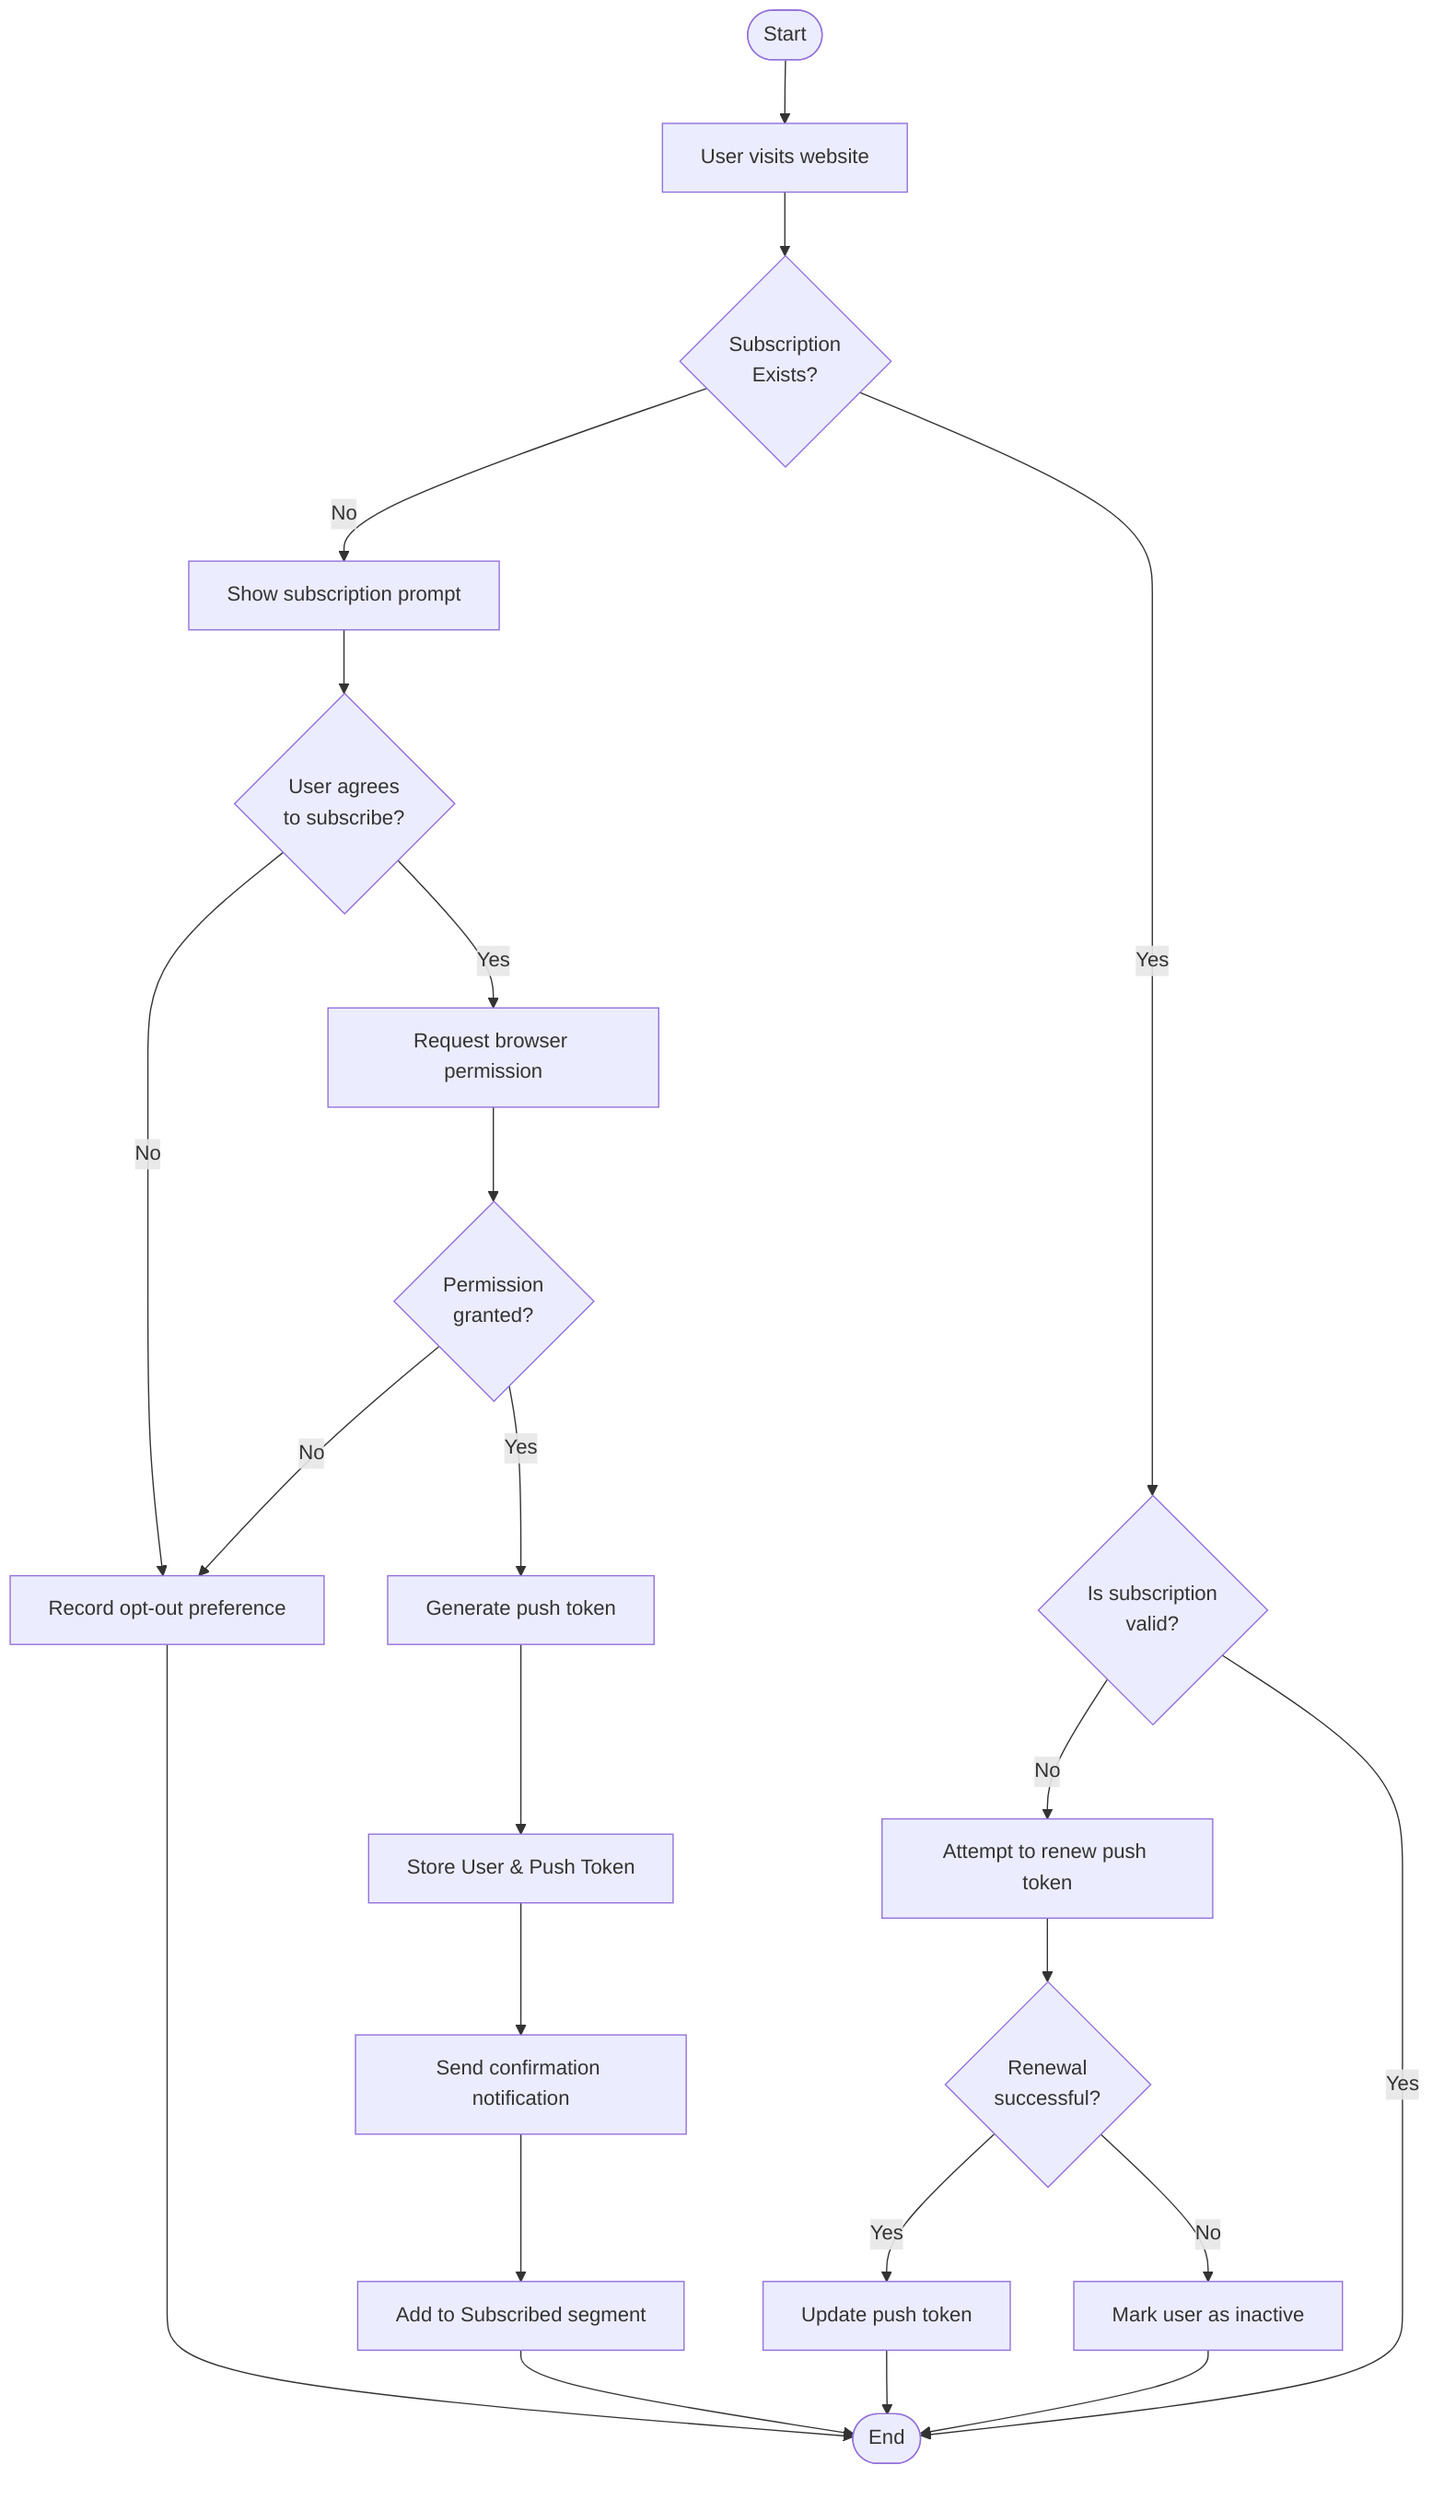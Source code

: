 flowchart TD
    start([Start]) --> userVisit[User visits website]
    userVisit --> checkSub{Subscription\nExists?}
    
    checkSub -->|No| promptSub[Show subscription prompt]
    checkSub -->|Yes| checkValid{Is subscription\nvalid?}
    
    promptSub --> userAgree{User agrees\nto subscribe?}
    userAgree -->|No| denyRecord[Record opt-out preference]
    userAgree -->|Yes| requestPerm[Request browser permission]
    
    requestPerm --> permGranted{Permission\ngranted?}
    permGranted -->|No| denyRecord
    permGranted -->|Yes| genToken[Generate push token]
    
    genToken --> storeUser[Store User & Push Token]
    storeUser --> sendConfirm[Send confirmation notification]
    sendConfirm --> tagUser[Add to Subscribed segment]
    
    checkValid -->|No| renewToken[Attempt to renew push token]
    renewToken --> renewSuccess{Renewal\nsuccessful?}
    renewSuccess -->|Yes| updateToken[Update push token]
    renewSuccess -->|No| inactivateUser[Mark user as inactive]
    
    checkValid -->|Yes| endNode([End])
    tagUser --> endNode
    denyRecord --> endNode
    updateToken --> endNode
    inactivateUser --> endNode
